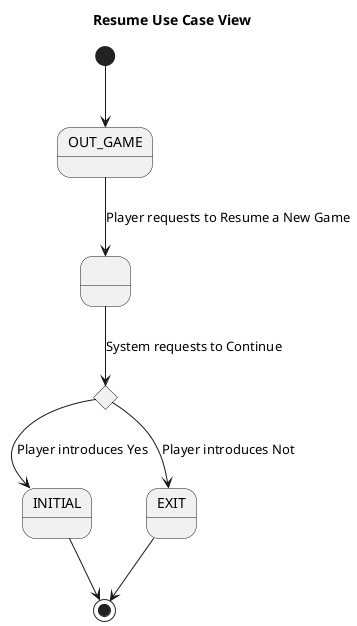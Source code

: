 @startuml ResumeUseCaseView
title Resume Use Case View

state OUT_GAME
state INITIAL
state EXIT
state A as " "
state if1 <<choice>>

[*] --> OUT_GAME
OUT_GAME --> A : Player requests to Resume a New Game
A --> if1 : System requests to Continue
    if1 --> EXIT : Player introduces Not
    EXIT --> [*]
if1 --> INITIAL : Player introduces Yes
INITIAL --> [*]
@enduml